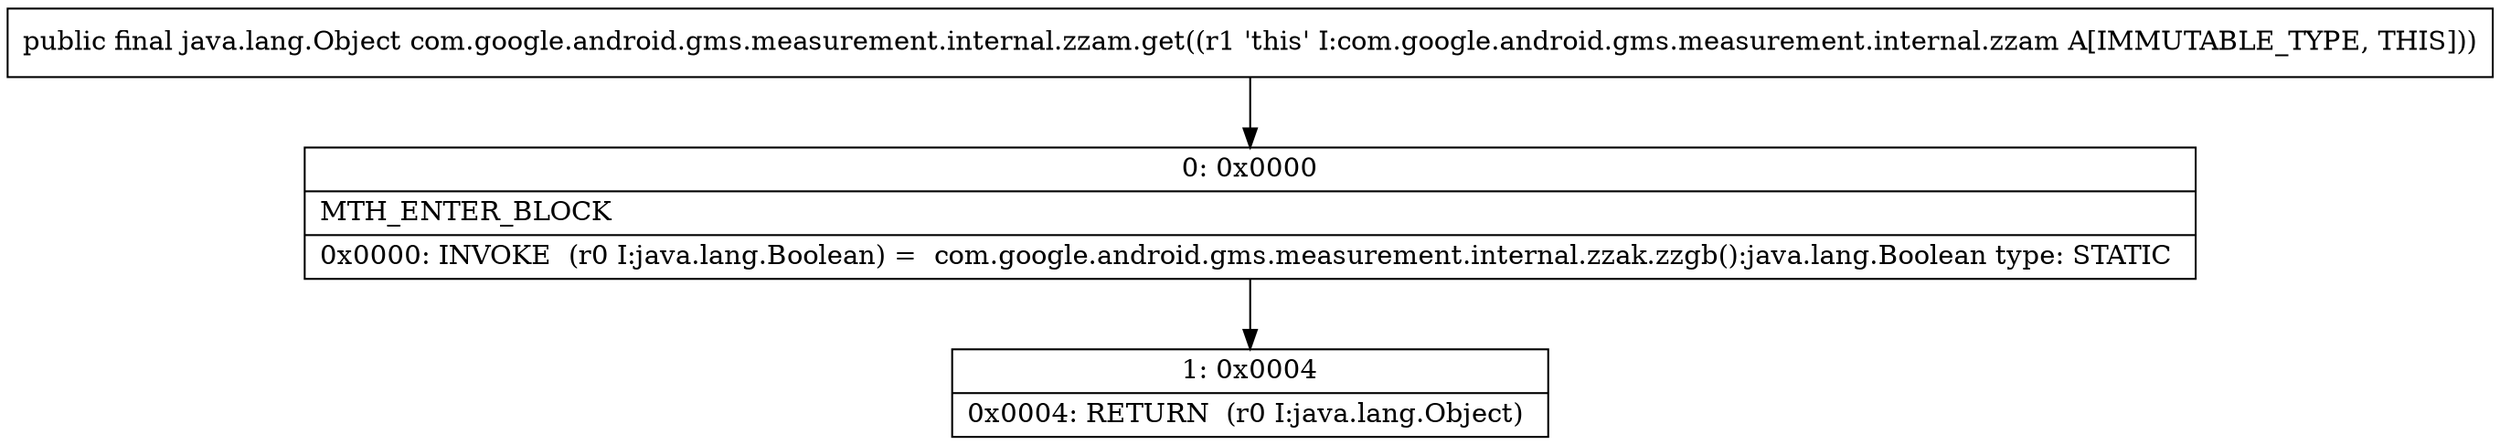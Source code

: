 digraph "CFG forcom.google.android.gms.measurement.internal.zzam.get()Ljava\/lang\/Object;" {
Node_0 [shape=record,label="{0\:\ 0x0000|MTH_ENTER_BLOCK\l|0x0000: INVOKE  (r0 I:java.lang.Boolean) =  com.google.android.gms.measurement.internal.zzak.zzgb():java.lang.Boolean type: STATIC \l}"];
Node_1 [shape=record,label="{1\:\ 0x0004|0x0004: RETURN  (r0 I:java.lang.Object) \l}"];
MethodNode[shape=record,label="{public final java.lang.Object com.google.android.gms.measurement.internal.zzam.get((r1 'this' I:com.google.android.gms.measurement.internal.zzam A[IMMUTABLE_TYPE, THIS])) }"];
MethodNode -> Node_0;
Node_0 -> Node_1;
}

